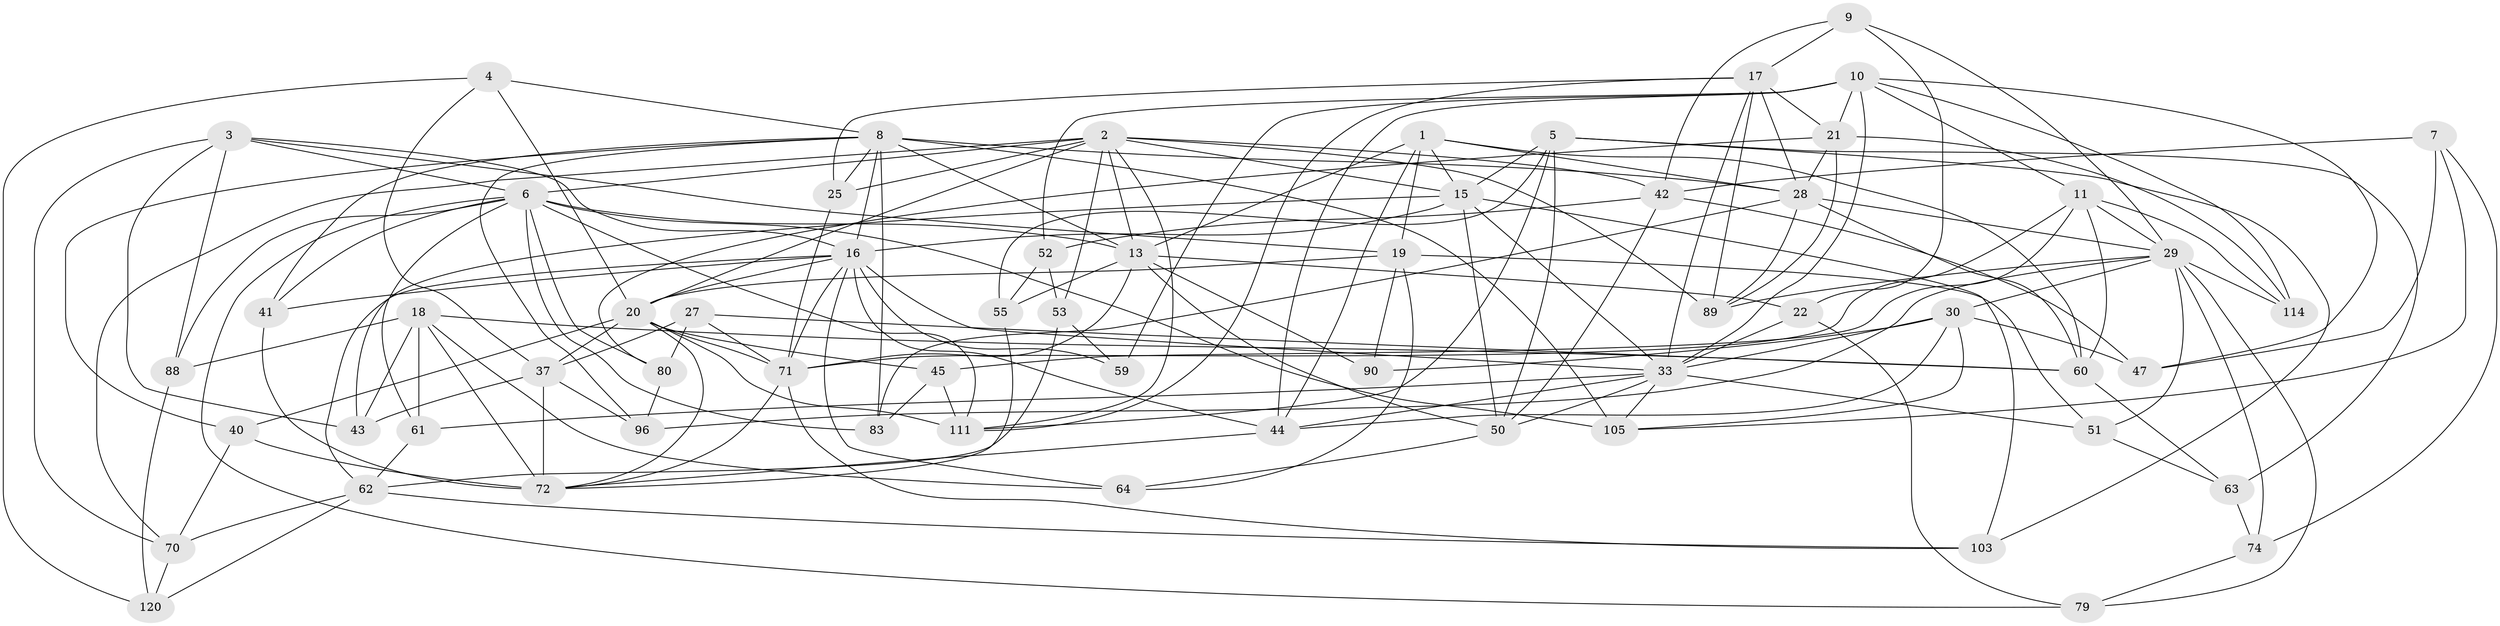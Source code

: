 // original degree distribution, {4: 1.0}
// Generated by graph-tools (version 1.1) at 2025/16/03/09/25 04:16:38]
// undirected, 61 vertices, 174 edges
graph export_dot {
graph [start="1"]
  node [color=gray90,style=filled];
  1 [super="+49"];
  2 [super="+39+86+12"];
  3 [super="+32"];
  4;
  5 [super="+36"];
  6 [super="+75+66"];
  7;
  8 [super="+106+58"];
  9;
  10 [super="+34+14"];
  11 [super="+23"];
  13 [super="+85+94+104"];
  15 [super="+119+67"];
  16 [super="+54+95+99+107"];
  17 [super="+123+117"];
  18 [super="+26"];
  19 [super="+31"];
  20 [super="+24+46"];
  21 [super="+73"];
  22;
  25;
  27;
  28 [super="+93"];
  29 [super="+68+38"];
  30 [super="+69"];
  33 [super="+101+48+113+35"];
  37 [super="+97+57"];
  40;
  41;
  42 [super="+87"];
  43;
  44 [super="+56"];
  45;
  47;
  50 [super="+92"];
  51;
  52;
  53;
  55;
  59;
  60 [super="+116"];
  61 [super="+98"];
  62 [super="+91+77"];
  63;
  64;
  70 [super="+118"];
  71 [super="+82+122"];
  72 [super="+110+76+109"];
  74;
  79;
  80;
  83;
  88;
  89 [super="+102"];
  90;
  96;
  103;
  105 [super="+121"];
  111 [super="+112"];
  114;
  120;
  1 -- 60;
  1 -- 19;
  1 -- 15;
  1 -- 13;
  1 -- 28;
  1 -- 44;
  2 -- 53;
  2 -- 89;
  2 -- 42;
  2 -- 20;
  2 -- 70;
  2 -- 15;
  2 -- 25;
  2 -- 13;
  2 -- 111;
  2 -- 6;
  3 -- 19;
  3 -- 88;
  3 -- 43;
  3 -- 70;
  3 -- 6;
  3 -- 16;
  4 -- 120;
  4 -- 8;
  4 -- 37;
  4 -- 20;
  5 -- 63;
  5 -- 55;
  5 -- 111;
  5 -- 103;
  5 -- 15;
  5 -- 50;
  6 -- 83;
  6 -- 13;
  6 -- 105 [weight=2];
  6 -- 111;
  6 -- 61;
  6 -- 79;
  6 -- 80;
  6 -- 88;
  6 -- 41;
  7 -- 74;
  7 -- 47;
  7 -- 105;
  7 -- 42;
  8 -- 40;
  8 -- 96;
  8 -- 25;
  8 -- 13;
  8 -- 16;
  8 -- 105;
  8 -- 83;
  8 -- 41;
  8 -- 28;
  9 -- 17;
  9 -- 22;
  9 -- 29;
  9 -- 42;
  10 -- 52;
  10 -- 21;
  10 -- 59;
  10 -- 47;
  10 -- 11;
  10 -- 114;
  10 -- 44;
  10 -- 33;
  11 -- 114;
  11 -- 29;
  11 -- 60;
  11 -- 45;
  11 -- 71;
  13 -- 90 [weight=2];
  13 -- 71;
  13 -- 22;
  13 -- 55;
  13 -- 50;
  15 -- 103;
  15 -- 43;
  15 -- 33;
  15 -- 50;
  15 -- 16;
  16 -- 59 [weight=2];
  16 -- 41;
  16 -- 20;
  16 -- 44;
  16 -- 33;
  16 -- 64;
  16 -- 62;
  16 -- 71;
  17 -- 21;
  17 -- 111;
  17 -- 25;
  17 -- 33;
  17 -- 28;
  17 -- 89 [weight=2];
  18 -- 60;
  18 -- 88;
  18 -- 72;
  18 -- 64;
  18 -- 43;
  18 -- 61;
  19 -- 64;
  19 -- 90;
  19 -- 51;
  19 -- 20;
  20 -- 45;
  20 -- 71;
  20 -- 37;
  20 -- 40;
  20 -- 111;
  20 -- 72;
  21 -- 28;
  21 -- 80;
  21 -- 89;
  21 -- 114;
  22 -- 79;
  22 -- 33;
  25 -- 71;
  27 -- 80;
  27 -- 37;
  27 -- 71;
  27 -- 60;
  28 -- 60;
  28 -- 83;
  28 -- 29;
  28 -- 89;
  29 -- 74;
  29 -- 114;
  29 -- 96;
  29 -- 51;
  29 -- 89;
  29 -- 79;
  29 -- 30;
  30 -- 44;
  30 -- 105;
  30 -- 90;
  30 -- 47;
  30 -- 33;
  33 -- 51;
  33 -- 61 [weight=2];
  33 -- 44;
  33 -- 50;
  33 -- 105;
  37 -- 43;
  37 -- 72 [weight=3];
  37 -- 96;
  40 -- 70;
  40 -- 72;
  41 -- 72;
  42 -- 50;
  42 -- 47;
  42 -- 52;
  44 -- 72;
  45 -- 111;
  45 -- 83;
  50 -- 64;
  51 -- 63;
  52 -- 55;
  52 -- 53;
  53 -- 59;
  53 -- 62;
  55 -- 72;
  60 -- 63;
  61 -- 62 [weight=2];
  62 -- 70 [weight=2];
  62 -- 120;
  62 -- 103;
  63 -- 74;
  70 -- 120;
  71 -- 103;
  71 -- 72;
  74 -- 79;
  80 -- 96;
  88 -- 120;
}
